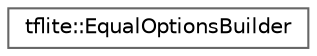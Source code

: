 digraph "Graphical Class Hierarchy"
{
 // LATEX_PDF_SIZE
  bgcolor="transparent";
  edge [fontname=Helvetica,fontsize=10,labelfontname=Helvetica,labelfontsize=10];
  node [fontname=Helvetica,fontsize=10,shape=box,height=0.2,width=0.4];
  rankdir="LR";
  Node0 [id="Node000000",label="tflite::EqualOptionsBuilder",height=0.2,width=0.4,color="grey40", fillcolor="white", style="filled",URL="$structtflite_1_1_equal_options_builder.html",tooltip=" "];
}
